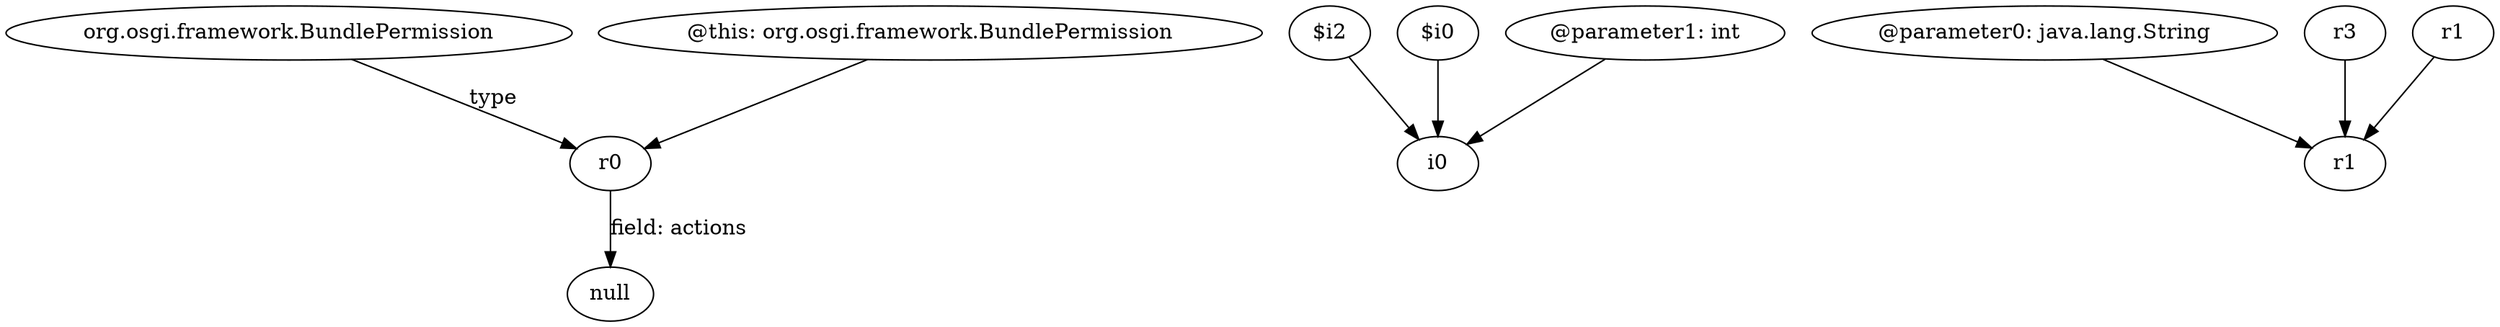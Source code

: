 digraph g {
0[label="r0"]
1[label="null"]
0->1[label="field: actions"]
2[label="$i2"]
3[label="i0"]
2->3[label=""]
4[label="org.osgi.framework.BundlePermission"]
4->0[label="type"]
5[label="@parameter0: java.lang.String"]
6[label="r1"]
5->6[label=""]
7[label="r3"]
7->6[label=""]
8[label="@this: org.osgi.framework.BundlePermission"]
8->0[label=""]
9[label="r1"]
9->6[label=""]
10[label="$i0"]
10->3[label=""]
11[label="@parameter1: int"]
11->3[label=""]
}